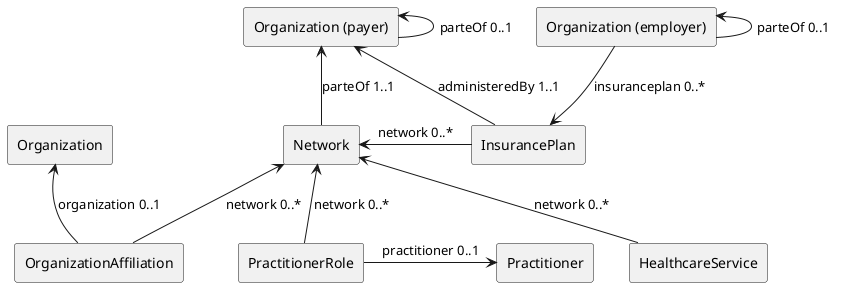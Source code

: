 @startuml

agent OrganizationAffiliation as orgAff
agent PractitionerRole as praRole 
agent Practitioner as practitioner 
agent "Organization (payer)" as orgpayer
agent "Organization (employer)" as orgemp
agent "Organization" as organization3
agent Network as network
agent InsurancePlan as insurance
agent "HealthcareService" as healthcare

orgAff -up-> network: "network 0..*"
network -up-> orgpayer: "parteOf 1..1"
insurance -up-> orgpayer: "administeredBy 1..1"
praRole -up-> network: "network 0..*"
praRole -right-> practitioner: "practitioner 0..1"
insurance -left-> network: "network 0..*"
orgemp -down-> insurance: "insuranceplan 0..*"
orgpayer -up-> orgpayer: "parteOf 0..1"
orgemp -up-> orgemp: "parteOf 0..1"
orgAff -up-> organization3: "organization 0..1"
healthcare -up-> network: "network 0..*"


@enduml